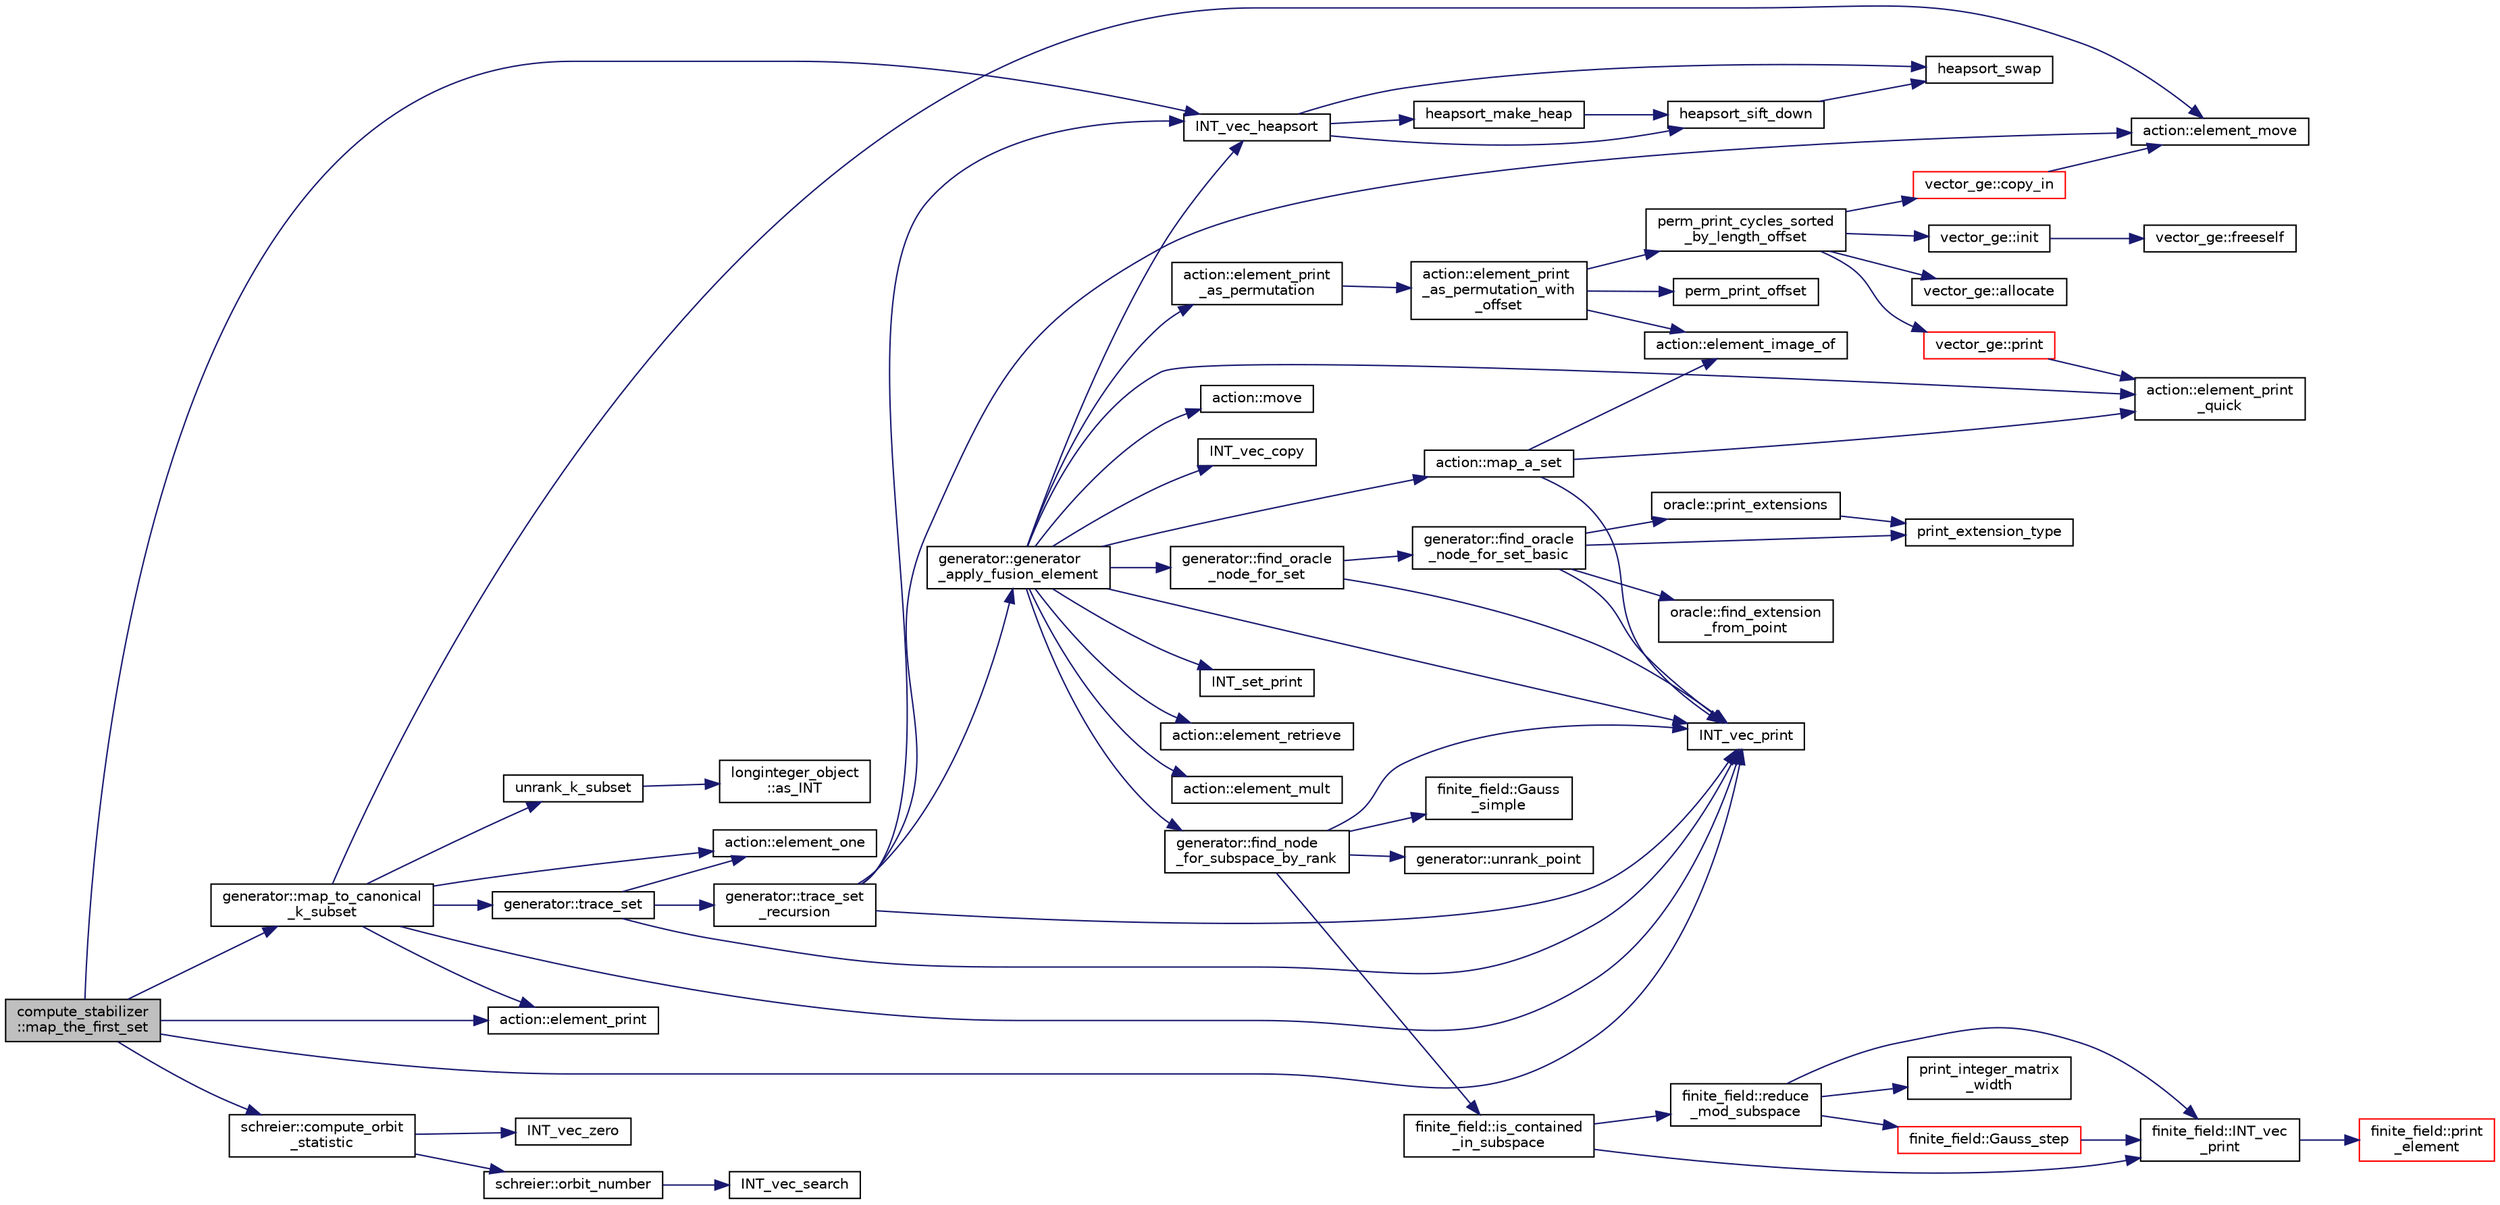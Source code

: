 digraph "compute_stabilizer::map_the_first_set"
{
  edge [fontname="Helvetica",fontsize="10",labelfontname="Helvetica",labelfontsize="10"];
  node [fontname="Helvetica",fontsize="10",shape=record];
  rankdir="LR";
  Node2836 [label="compute_stabilizer\l::map_the_first_set",height=0.2,width=0.4,color="black", fillcolor="grey75", style="filled", fontcolor="black"];
  Node2836 -> Node2837 [color="midnightblue",fontsize="10",style="solid",fontname="Helvetica"];
  Node2837 [label="generator::map_to_canonical\l_k_subset",height=0.2,width=0.4,color="black", fillcolor="white", style="filled",URL="$d7/d73/classgenerator.html#acb86c3093119ba960ff942427d86f4e6"];
  Node2837 -> Node2838 [color="midnightblue",fontsize="10",style="solid",fontname="Helvetica"];
  Node2838 [label="unrank_k_subset",height=0.2,width=0.4,color="black", fillcolor="white", style="filled",URL="$d2/d7c/combinatorics_8_c.html#a709dbec12f4da5bb02b9352d45a2c77d"];
  Node2838 -> Node2839 [color="midnightblue",fontsize="10",style="solid",fontname="Helvetica"];
  Node2839 [label="longinteger_object\l::as_INT",height=0.2,width=0.4,color="black", fillcolor="white", style="filled",URL="$dd/d7e/classlonginteger__object.html#afb992d4679a6741acc63c8bcba27971e"];
  Node2837 -> Node2840 [color="midnightblue",fontsize="10",style="solid",fontname="Helvetica"];
  Node2840 [label="action::element_one",height=0.2,width=0.4,color="black", fillcolor="white", style="filled",URL="$d2/d86/classaction.html#a780a105daf04d6d1fe7e2f63b3c88e3b"];
  Node2837 -> Node2841 [color="midnightblue",fontsize="10",style="solid",fontname="Helvetica"];
  Node2841 [label="generator::trace_set",height=0.2,width=0.4,color="black", fillcolor="white", style="filled",URL="$d7/d73/classgenerator.html#ae34b55cbb999d9b2aa9dacc8748de0b2"];
  Node2841 -> Node2842 [color="midnightblue",fontsize="10",style="solid",fontname="Helvetica"];
  Node2842 [label="INT_vec_print",height=0.2,width=0.4,color="black", fillcolor="white", style="filled",URL="$df/dbf/sajeeb_8_c.html#a79a5901af0b47dd0d694109543c027fe"];
  Node2841 -> Node2840 [color="midnightblue",fontsize="10",style="solid",fontname="Helvetica"];
  Node2841 -> Node2843 [color="midnightblue",fontsize="10",style="solid",fontname="Helvetica"];
  Node2843 [label="generator::trace_set\l_recursion",height=0.2,width=0.4,color="black", fillcolor="white", style="filled",URL="$d7/d73/classgenerator.html#aede118133e199ff6a1a381c7da8366b4"];
  Node2843 -> Node2842 [color="midnightblue",fontsize="10",style="solid",fontname="Helvetica"];
  Node2843 -> Node2844 [color="midnightblue",fontsize="10",style="solid",fontname="Helvetica"];
  Node2844 [label="INT_vec_heapsort",height=0.2,width=0.4,color="black", fillcolor="white", style="filled",URL="$d5/de2/foundations_2data__structures_2data__structures_8h.html#a3590ad9987f801fbfc94634300182f39"];
  Node2844 -> Node2845 [color="midnightblue",fontsize="10",style="solid",fontname="Helvetica"];
  Node2845 [label="heapsort_make_heap",height=0.2,width=0.4,color="black", fillcolor="white", style="filled",URL="$d4/dd7/sorting_8_c.html#a42f24453d7d77eeb1338ebd1a13cfdbb"];
  Node2845 -> Node2846 [color="midnightblue",fontsize="10",style="solid",fontname="Helvetica"];
  Node2846 [label="heapsort_sift_down",height=0.2,width=0.4,color="black", fillcolor="white", style="filled",URL="$d4/dd7/sorting_8_c.html#a65cbb1a6a3f01f511673705437ddc18b"];
  Node2846 -> Node2847 [color="midnightblue",fontsize="10",style="solid",fontname="Helvetica"];
  Node2847 [label="heapsort_swap",height=0.2,width=0.4,color="black", fillcolor="white", style="filled",URL="$d4/dd7/sorting_8_c.html#a8f048362e6065297b19b6975bcbbfcc6"];
  Node2844 -> Node2847 [color="midnightblue",fontsize="10",style="solid",fontname="Helvetica"];
  Node2844 -> Node2846 [color="midnightblue",fontsize="10",style="solid",fontname="Helvetica"];
  Node2843 -> Node2848 [color="midnightblue",fontsize="10",style="solid",fontname="Helvetica"];
  Node2848 [label="generator::generator\l_apply_fusion_element",height=0.2,width=0.4,color="black", fillcolor="white", style="filled",URL="$d7/d73/classgenerator.html#a5e555672da45c6fbc2c5b2d2aa9bb537"];
  Node2848 -> Node2849 [color="midnightblue",fontsize="10",style="solid",fontname="Helvetica"];
  Node2849 [label="INT_set_print",height=0.2,width=0.4,color="black", fillcolor="white", style="filled",URL="$df/dbf/sajeeb_8_c.html#a97614645ec11df30e0e896367f91ffd9"];
  Node2848 -> Node2850 [color="midnightblue",fontsize="10",style="solid",fontname="Helvetica"];
  Node2850 [label="action::element_retrieve",height=0.2,width=0.4,color="black", fillcolor="white", style="filled",URL="$d2/d86/classaction.html#ad28f6f8810ffbad64c1490f78e51e2b1"];
  Node2848 -> Node2851 [color="midnightblue",fontsize="10",style="solid",fontname="Helvetica"];
  Node2851 [label="action::element_print\l_quick",height=0.2,width=0.4,color="black", fillcolor="white", style="filled",URL="$d2/d86/classaction.html#a4844680cf6750396f76494a28655265b"];
  Node2848 -> Node2852 [color="midnightblue",fontsize="10",style="solid",fontname="Helvetica"];
  Node2852 [label="action::element_print\l_as_permutation",height=0.2,width=0.4,color="black", fillcolor="white", style="filled",URL="$d2/d86/classaction.html#a2975618a8203187b688a67c947150bb8"];
  Node2852 -> Node2853 [color="midnightblue",fontsize="10",style="solid",fontname="Helvetica"];
  Node2853 [label="action::element_print\l_as_permutation_with\l_offset",height=0.2,width=0.4,color="black", fillcolor="white", style="filled",URL="$d2/d86/classaction.html#addd61d869434abaad431124a6d858396"];
  Node2853 -> Node2854 [color="midnightblue",fontsize="10",style="solid",fontname="Helvetica"];
  Node2854 [label="action::element_image_of",height=0.2,width=0.4,color="black", fillcolor="white", style="filled",URL="$d2/d86/classaction.html#ae09559d4537a048fc860f8a74a31393d"];
  Node2853 -> Node2855 [color="midnightblue",fontsize="10",style="solid",fontname="Helvetica"];
  Node2855 [label="perm_print_offset",height=0.2,width=0.4,color="black", fillcolor="white", style="filled",URL="$d2/d7c/combinatorics_8_c.html#ab87deef2ba9e4d2ce386a19eeaffecf3"];
  Node2853 -> Node2856 [color="midnightblue",fontsize="10",style="solid",fontname="Helvetica"];
  Node2856 [label="perm_print_cycles_sorted\l_by_length_offset",height=0.2,width=0.4,color="black", fillcolor="white", style="filled",URL="$d5/d90/action__global_8_c.html#a9d1f2e34879c04dbc45d08984a8066e3"];
  Node2856 -> Node2857 [color="midnightblue",fontsize="10",style="solid",fontname="Helvetica"];
  Node2857 [label="vector_ge::init",height=0.2,width=0.4,color="black", fillcolor="white", style="filled",URL="$d4/d6e/classvector__ge.html#afe1d6befd1f1501e6be34afbaa9d30a8"];
  Node2857 -> Node2858 [color="midnightblue",fontsize="10",style="solid",fontname="Helvetica"];
  Node2858 [label="vector_ge::freeself",height=0.2,width=0.4,color="black", fillcolor="white", style="filled",URL="$d4/d6e/classvector__ge.html#aa002e4b715cc73a9b8b367d29700b452"];
  Node2856 -> Node2859 [color="midnightblue",fontsize="10",style="solid",fontname="Helvetica"];
  Node2859 [label="vector_ge::allocate",height=0.2,width=0.4,color="black", fillcolor="white", style="filled",URL="$d4/d6e/classvector__ge.html#a35b062a9201b30f0a87bf87702d243ae"];
  Node2856 -> Node2860 [color="midnightblue",fontsize="10",style="solid",fontname="Helvetica"];
  Node2860 [label="vector_ge::copy_in",height=0.2,width=0.4,color="red", fillcolor="white", style="filled",URL="$d4/d6e/classvector__ge.html#ad02ebf2d4e8bbf095685aea921999145"];
  Node2860 -> Node2862 [color="midnightblue",fontsize="10",style="solid",fontname="Helvetica"];
  Node2862 [label="action::element_move",height=0.2,width=0.4,color="black", fillcolor="white", style="filled",URL="$d2/d86/classaction.html#a550947491bbb534d3d7951f50198a874"];
  Node2856 -> Node2863 [color="midnightblue",fontsize="10",style="solid",fontname="Helvetica"];
  Node2863 [label="vector_ge::print",height=0.2,width=0.4,color="red", fillcolor="white", style="filled",URL="$d4/d6e/classvector__ge.html#a0d260cce035c20b32d7989c50670aa8a"];
  Node2863 -> Node2851 [color="midnightblue",fontsize="10",style="solid",fontname="Helvetica"];
  Node2848 -> Node2842 [color="midnightblue",fontsize="10",style="solid",fontname="Helvetica"];
  Node2848 -> Node2864 [color="midnightblue",fontsize="10",style="solid",fontname="Helvetica"];
  Node2864 [label="action::map_a_set",height=0.2,width=0.4,color="black", fillcolor="white", style="filled",URL="$d2/d86/classaction.html#a600e542e5aeca2a46f18110e027947e0"];
  Node2864 -> Node2851 [color="midnightblue",fontsize="10",style="solid",fontname="Helvetica"];
  Node2864 -> Node2842 [color="midnightblue",fontsize="10",style="solid",fontname="Helvetica"];
  Node2864 -> Node2854 [color="midnightblue",fontsize="10",style="solid",fontname="Helvetica"];
  Node2848 -> Node2865 [color="midnightblue",fontsize="10",style="solid",fontname="Helvetica"];
  Node2865 [label="action::element_mult",height=0.2,width=0.4,color="black", fillcolor="white", style="filled",URL="$d2/d86/classaction.html#ae9e36b2cae1f0f7bd7144097fa9a34b3"];
  Node2848 -> Node2866 [color="midnightblue",fontsize="10",style="solid",fontname="Helvetica"];
  Node2866 [label="action::move",height=0.2,width=0.4,color="black", fillcolor="white", style="filled",URL="$d2/d86/classaction.html#ab857fef69d8687a7926a9e4a00dd77ee"];
  Node2848 -> Node2867 [color="midnightblue",fontsize="10",style="solid",fontname="Helvetica"];
  Node2867 [label="generator::find_node\l_for_subspace_by_rank",height=0.2,width=0.4,color="black", fillcolor="white", style="filled",URL="$d7/d73/classgenerator.html#ad118a5102c2f16c7bed14ee432fe70b2"];
  Node2867 -> Node2842 [color="midnightblue",fontsize="10",style="solid",fontname="Helvetica"];
  Node2867 -> Node2868 [color="midnightblue",fontsize="10",style="solid",fontname="Helvetica"];
  Node2868 [label="generator::unrank_point",height=0.2,width=0.4,color="black", fillcolor="white", style="filled",URL="$d7/d73/classgenerator.html#ad8842983b197430759b0588712c26693"];
  Node2867 -> Node2869 [color="midnightblue",fontsize="10",style="solid",fontname="Helvetica"];
  Node2869 [label="finite_field::Gauss\l_simple",height=0.2,width=0.4,color="black", fillcolor="white", style="filled",URL="$df/d5a/classfinite__field.html#aba4950590e24a1ce323f292cf47b3307"];
  Node2867 -> Node2870 [color="midnightblue",fontsize="10",style="solid",fontname="Helvetica"];
  Node2870 [label="finite_field::is_contained\l_in_subspace",height=0.2,width=0.4,color="black", fillcolor="white", style="filled",URL="$df/d5a/classfinite__field.html#a21d04fc4ddc2f03fb3401656f14abb72"];
  Node2870 -> Node2871 [color="midnightblue",fontsize="10",style="solid",fontname="Helvetica"];
  Node2871 [label="finite_field::INT_vec\l_print",height=0.2,width=0.4,color="black", fillcolor="white", style="filled",URL="$df/d5a/classfinite__field.html#a9c33a61dedc197e37b014b6f8dc07f06"];
  Node2871 -> Node2872 [color="midnightblue",fontsize="10",style="solid",fontname="Helvetica"];
  Node2872 [label="finite_field::print\l_element",height=0.2,width=0.4,color="red", fillcolor="white", style="filled",URL="$df/d5a/classfinite__field.html#ab7d1f59c043d7696b8b47c92d0fedad5"];
  Node2870 -> Node2875 [color="midnightblue",fontsize="10",style="solid",fontname="Helvetica"];
  Node2875 [label="finite_field::reduce\l_mod_subspace",height=0.2,width=0.4,color="black", fillcolor="white", style="filled",URL="$df/d5a/classfinite__field.html#a58c58854e54819ab1f3b1df2a12423ad"];
  Node2875 -> Node2871 [color="midnightblue",fontsize="10",style="solid",fontname="Helvetica"];
  Node2875 -> Node2876 [color="midnightblue",fontsize="10",style="solid",fontname="Helvetica"];
  Node2876 [label="print_integer_matrix\l_width",height=0.2,width=0.4,color="black", fillcolor="white", style="filled",URL="$d5/db4/io__and__os_8h.html#aa78f3e73fc2179251bd15adbcc31573f"];
  Node2875 -> Node2877 [color="midnightblue",fontsize="10",style="solid",fontname="Helvetica"];
  Node2877 [label="finite_field::Gauss_step",height=0.2,width=0.4,color="red", fillcolor="white", style="filled",URL="$df/d5a/classfinite__field.html#a888228cd0bdf000bd4d44cf4d1ad62ce"];
  Node2877 -> Node2871 [color="midnightblue",fontsize="10",style="solid",fontname="Helvetica"];
  Node2848 -> Node2884 [color="midnightblue",fontsize="10",style="solid",fontname="Helvetica"];
  Node2884 [label="INT_vec_copy",height=0.2,width=0.4,color="black", fillcolor="white", style="filled",URL="$df/dbf/sajeeb_8_c.html#ac2d875e27e009af6ec04d17254d11075"];
  Node2848 -> Node2844 [color="midnightblue",fontsize="10",style="solid",fontname="Helvetica"];
  Node2848 -> Node2885 [color="midnightblue",fontsize="10",style="solid",fontname="Helvetica"];
  Node2885 [label="generator::find_oracle\l_node_for_set",height=0.2,width=0.4,color="black", fillcolor="white", style="filled",URL="$d7/d73/classgenerator.html#acdf58f4d0bdb6a88af63cdd5fb5d6bff"];
  Node2885 -> Node2842 [color="midnightblue",fontsize="10",style="solid",fontname="Helvetica"];
  Node2885 -> Node2886 [color="midnightblue",fontsize="10",style="solid",fontname="Helvetica"];
  Node2886 [label="generator::find_oracle\l_node_for_set_basic",height=0.2,width=0.4,color="black", fillcolor="white", style="filled",URL="$d7/d73/classgenerator.html#aef74bcab80fb84791767d56f6cc1464f"];
  Node2886 -> Node2842 [color="midnightblue",fontsize="10",style="solid",fontname="Helvetica"];
  Node2886 -> Node2887 [color="midnightblue",fontsize="10",style="solid",fontname="Helvetica"];
  Node2887 [label="oracle::find_extension\l_from_point",height=0.2,width=0.4,color="black", fillcolor="white", style="filled",URL="$d7/da7/classoracle.html#aa6091b5a2260435d706a61ddc06ad1a4"];
  Node2886 -> Node2888 [color="midnightblue",fontsize="10",style="solid",fontname="Helvetica"];
  Node2888 [label="oracle::print_extensions",height=0.2,width=0.4,color="black", fillcolor="white", style="filled",URL="$d7/da7/classoracle.html#a6ea212ee0158a6c6146d54f79ba0e9f3"];
  Node2888 -> Node2889 [color="midnightblue",fontsize="10",style="solid",fontname="Helvetica"];
  Node2889 [label="print_extension_type",height=0.2,width=0.4,color="black", fillcolor="white", style="filled",URL="$da/d10/other_8h.html#ab39242254c1c0bce13010118473d8c74"];
  Node2886 -> Node2889 [color="midnightblue",fontsize="10",style="solid",fontname="Helvetica"];
  Node2843 -> Node2862 [color="midnightblue",fontsize="10",style="solid",fontname="Helvetica"];
  Node2837 -> Node2890 [color="midnightblue",fontsize="10",style="solid",fontname="Helvetica"];
  Node2890 [label="action::element_print",height=0.2,width=0.4,color="black", fillcolor="white", style="filled",URL="$d2/d86/classaction.html#ae38c3ef3c1125213733d63c6fc3c40cd"];
  Node2837 -> Node2862 [color="midnightblue",fontsize="10",style="solid",fontname="Helvetica"];
  Node2837 -> Node2842 [color="midnightblue",fontsize="10",style="solid",fontname="Helvetica"];
  Node2836 -> Node2844 [color="midnightblue",fontsize="10",style="solid",fontname="Helvetica"];
  Node2836 -> Node2842 [color="midnightblue",fontsize="10",style="solid",fontname="Helvetica"];
  Node2836 -> Node2890 [color="midnightblue",fontsize="10",style="solid",fontname="Helvetica"];
  Node2836 -> Node2891 [color="midnightblue",fontsize="10",style="solid",fontname="Helvetica"];
  Node2891 [label="schreier::compute_orbit\l_statistic",height=0.2,width=0.4,color="black", fillcolor="white", style="filled",URL="$d3/dd6/classschreier.html#aa3624e59df28a3283e48a300fcfcd62f"];
  Node2891 -> Node2892 [color="midnightblue",fontsize="10",style="solid",fontname="Helvetica"];
  Node2892 [label="INT_vec_zero",height=0.2,width=0.4,color="black", fillcolor="white", style="filled",URL="$df/dbf/sajeeb_8_c.html#aa8c9c7977203577026080f546fe4980f"];
  Node2891 -> Node2893 [color="midnightblue",fontsize="10",style="solid",fontname="Helvetica"];
  Node2893 [label="schreier::orbit_number",height=0.2,width=0.4,color="black", fillcolor="white", style="filled",URL="$d3/dd6/classschreier.html#a65ae0e0466545deba181b987c27feb58"];
  Node2893 -> Node2894 [color="midnightblue",fontsize="10",style="solid",fontname="Helvetica"];
  Node2894 [label="INT_vec_search",height=0.2,width=0.4,color="black", fillcolor="white", style="filled",URL="$d5/de2/foundations_2data__structures_2data__structures_8h.html#ad103ef2316a1f671bdb68fd9cd9ba945"];
}
